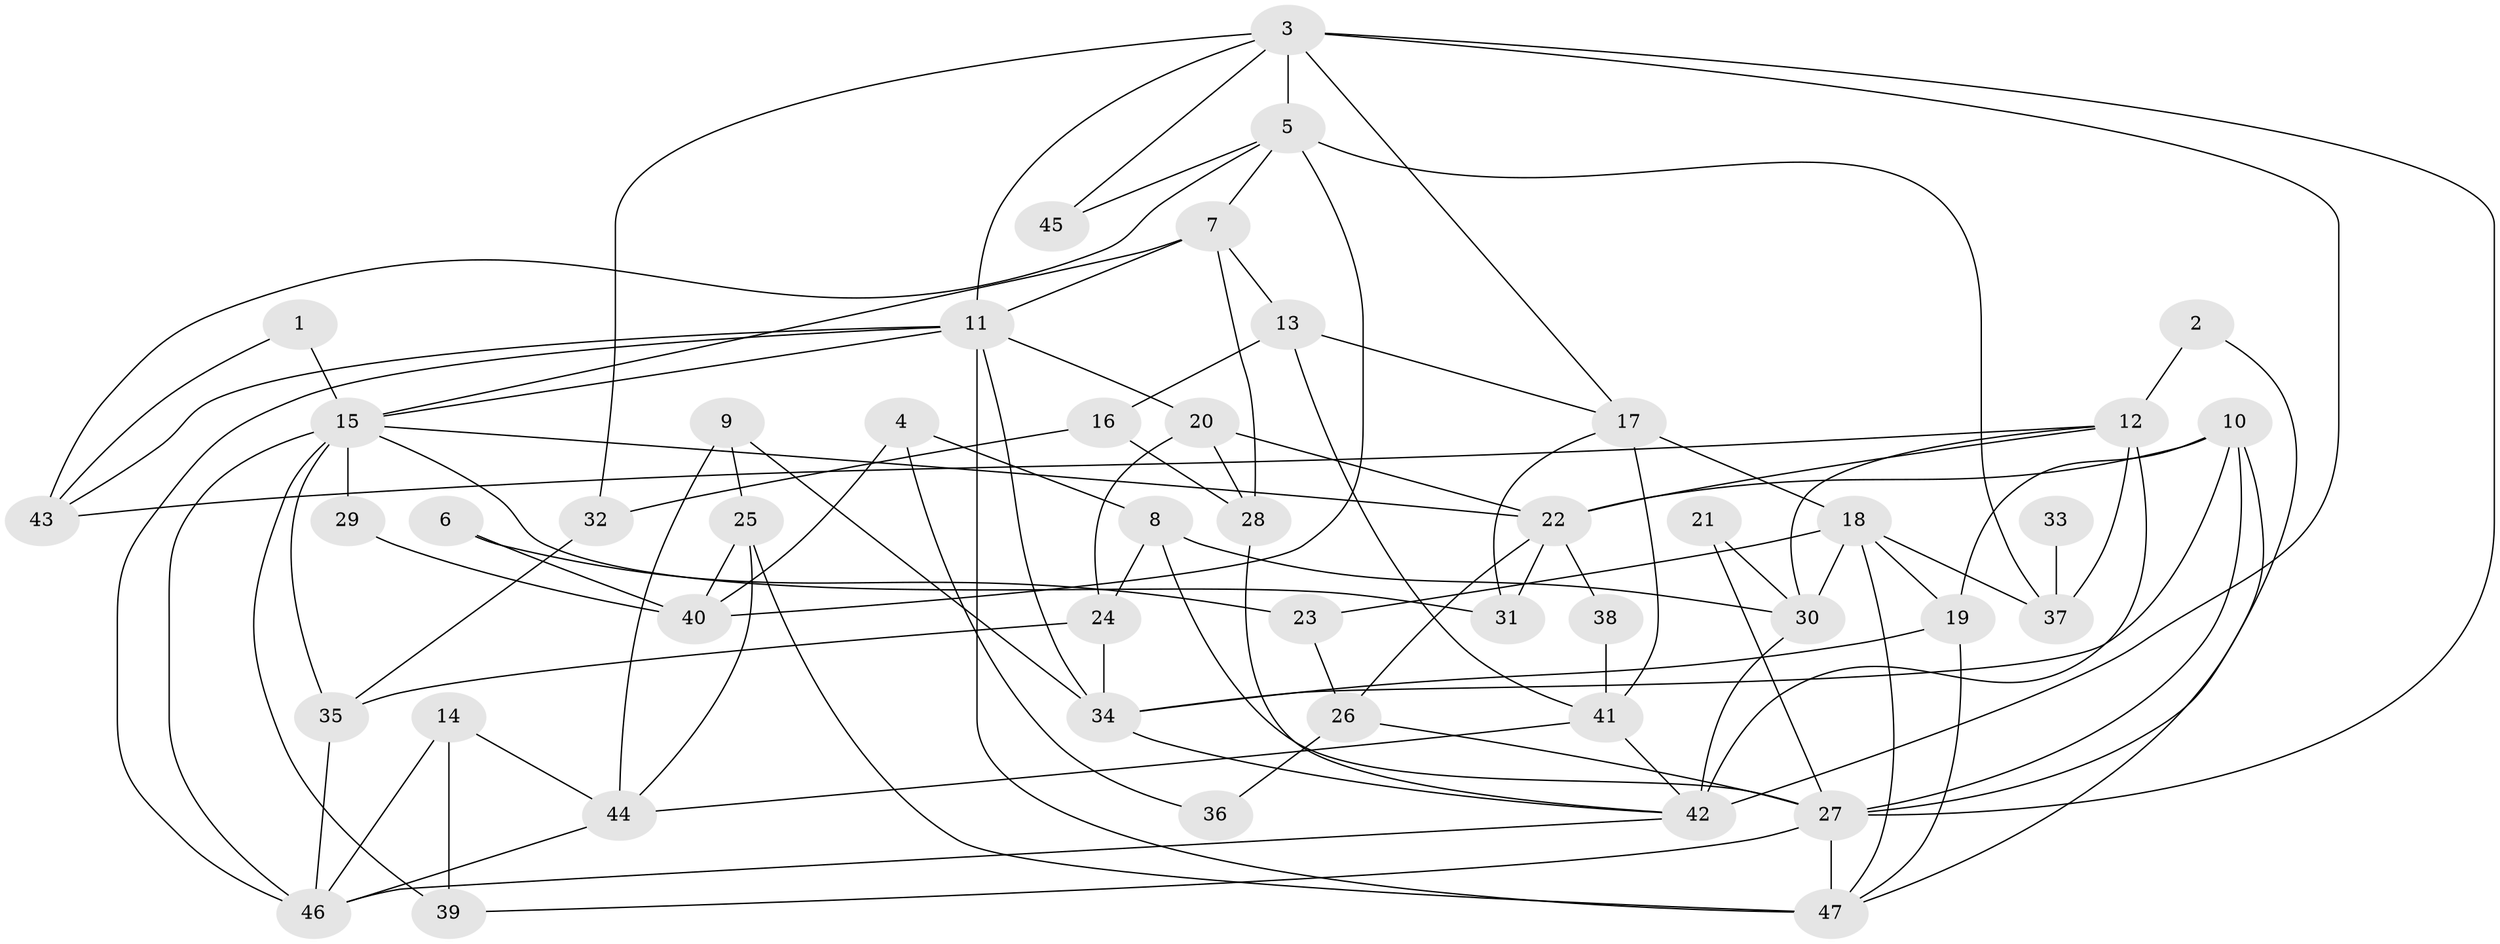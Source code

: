 // original degree distribution, {7: 0.045454545454545456, 4: 0.24242424242424243, 2: 0.15151515151515152, 5: 0.16666666666666666, 3: 0.2878787878787879, 6: 0.07575757575757576, 9: 0.015151515151515152, 8: 0.015151515151515152}
// Generated by graph-tools (version 1.1) at 2025/37/03/04/25 23:37:06]
// undirected, 47 vertices, 101 edges
graph export_dot {
  node [color=gray90,style=filled];
  1;
  2;
  3;
  4;
  5;
  6;
  7;
  8;
  9;
  10;
  11;
  12;
  13;
  14;
  15;
  16;
  17;
  18;
  19;
  20;
  21;
  22;
  23;
  24;
  25;
  26;
  27;
  28;
  29;
  30;
  31;
  32;
  33;
  34;
  35;
  36;
  37;
  38;
  39;
  40;
  41;
  42;
  43;
  44;
  45;
  46;
  47;
  1 -- 15 [weight=1.0];
  1 -- 43 [weight=1.0];
  2 -- 12 [weight=1.0];
  2 -- 27 [weight=1.0];
  3 -- 5 [weight=1.0];
  3 -- 11 [weight=1.0];
  3 -- 17 [weight=1.0];
  3 -- 27 [weight=1.0];
  3 -- 32 [weight=1.0];
  3 -- 42 [weight=1.0];
  3 -- 45 [weight=1.0];
  4 -- 8 [weight=1.0];
  4 -- 36 [weight=1.0];
  4 -- 40 [weight=1.0];
  5 -- 7 [weight=1.0];
  5 -- 37 [weight=1.0];
  5 -- 40 [weight=2.0];
  5 -- 43 [weight=1.0];
  5 -- 45 [weight=1.0];
  6 -- 23 [weight=1.0];
  6 -- 40 [weight=1.0];
  7 -- 11 [weight=1.0];
  7 -- 13 [weight=1.0];
  7 -- 15 [weight=1.0];
  7 -- 28 [weight=1.0];
  8 -- 24 [weight=1.0];
  8 -- 27 [weight=1.0];
  8 -- 30 [weight=1.0];
  9 -- 25 [weight=1.0];
  9 -- 34 [weight=1.0];
  9 -- 44 [weight=2.0];
  10 -- 19 [weight=1.0];
  10 -- 22 [weight=1.0];
  10 -- 27 [weight=1.0];
  10 -- 34 [weight=1.0];
  10 -- 47 [weight=1.0];
  11 -- 15 [weight=1.0];
  11 -- 20 [weight=2.0];
  11 -- 34 [weight=1.0];
  11 -- 43 [weight=2.0];
  11 -- 46 [weight=1.0];
  11 -- 47 [weight=2.0];
  12 -- 22 [weight=1.0];
  12 -- 30 [weight=1.0];
  12 -- 37 [weight=1.0];
  12 -- 42 [weight=2.0];
  12 -- 43 [weight=1.0];
  13 -- 16 [weight=1.0];
  13 -- 17 [weight=1.0];
  13 -- 41 [weight=1.0];
  14 -- 39 [weight=1.0];
  14 -- 44 [weight=1.0];
  14 -- 46 [weight=1.0];
  15 -- 22 [weight=1.0];
  15 -- 29 [weight=1.0];
  15 -- 31 [weight=1.0];
  15 -- 35 [weight=1.0];
  15 -- 39 [weight=1.0];
  15 -- 46 [weight=1.0];
  16 -- 28 [weight=2.0];
  16 -- 32 [weight=1.0];
  17 -- 18 [weight=1.0];
  17 -- 31 [weight=1.0];
  17 -- 41 [weight=1.0];
  18 -- 19 [weight=1.0];
  18 -- 23 [weight=1.0];
  18 -- 30 [weight=1.0];
  18 -- 37 [weight=1.0];
  18 -- 47 [weight=1.0];
  19 -- 34 [weight=2.0];
  19 -- 47 [weight=1.0];
  20 -- 22 [weight=1.0];
  20 -- 24 [weight=1.0];
  20 -- 28 [weight=1.0];
  21 -- 27 [weight=1.0];
  21 -- 30 [weight=1.0];
  22 -- 26 [weight=1.0];
  22 -- 31 [weight=2.0];
  22 -- 38 [weight=1.0];
  23 -- 26 [weight=1.0];
  24 -- 34 [weight=1.0];
  24 -- 35 [weight=1.0];
  25 -- 40 [weight=1.0];
  25 -- 44 [weight=1.0];
  25 -- 47 [weight=1.0];
  26 -- 27 [weight=1.0];
  26 -- 36 [weight=1.0];
  27 -- 39 [weight=1.0];
  27 -- 47 [weight=1.0];
  28 -- 42 [weight=1.0];
  29 -- 40 [weight=1.0];
  30 -- 42 [weight=2.0];
  32 -- 35 [weight=1.0];
  33 -- 37 [weight=2.0];
  34 -- 42 [weight=1.0];
  35 -- 46 [weight=1.0];
  38 -- 41 [weight=1.0];
  41 -- 42 [weight=1.0];
  41 -- 44 [weight=1.0];
  42 -- 46 [weight=1.0];
  44 -- 46 [weight=1.0];
}
